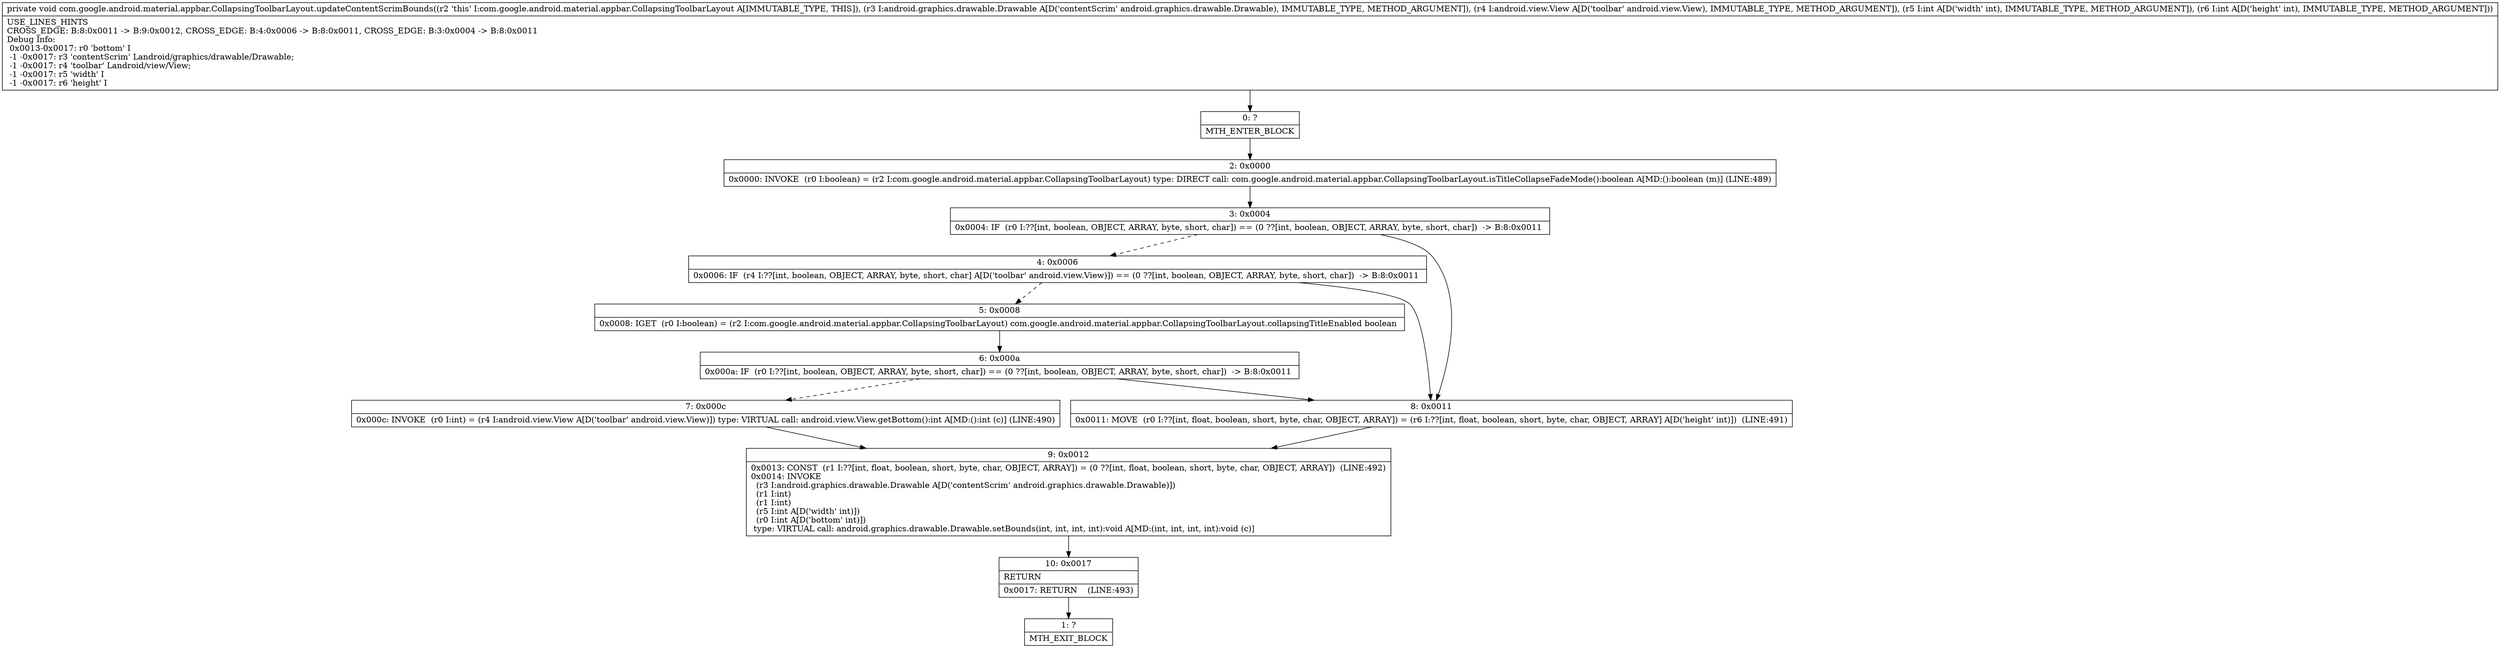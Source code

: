 digraph "CFG forcom.google.android.material.appbar.CollapsingToolbarLayout.updateContentScrimBounds(Landroid\/graphics\/drawable\/Drawable;Landroid\/view\/View;II)V" {
Node_0 [shape=record,label="{0\:\ ?|MTH_ENTER_BLOCK\l}"];
Node_2 [shape=record,label="{2\:\ 0x0000|0x0000: INVOKE  (r0 I:boolean) = (r2 I:com.google.android.material.appbar.CollapsingToolbarLayout) type: DIRECT call: com.google.android.material.appbar.CollapsingToolbarLayout.isTitleCollapseFadeMode():boolean A[MD:():boolean (m)] (LINE:489)\l}"];
Node_3 [shape=record,label="{3\:\ 0x0004|0x0004: IF  (r0 I:??[int, boolean, OBJECT, ARRAY, byte, short, char]) == (0 ??[int, boolean, OBJECT, ARRAY, byte, short, char])  \-\> B:8:0x0011 \l}"];
Node_4 [shape=record,label="{4\:\ 0x0006|0x0006: IF  (r4 I:??[int, boolean, OBJECT, ARRAY, byte, short, char] A[D('toolbar' android.view.View)]) == (0 ??[int, boolean, OBJECT, ARRAY, byte, short, char])  \-\> B:8:0x0011 \l}"];
Node_5 [shape=record,label="{5\:\ 0x0008|0x0008: IGET  (r0 I:boolean) = (r2 I:com.google.android.material.appbar.CollapsingToolbarLayout) com.google.android.material.appbar.CollapsingToolbarLayout.collapsingTitleEnabled boolean \l}"];
Node_6 [shape=record,label="{6\:\ 0x000a|0x000a: IF  (r0 I:??[int, boolean, OBJECT, ARRAY, byte, short, char]) == (0 ??[int, boolean, OBJECT, ARRAY, byte, short, char])  \-\> B:8:0x0011 \l}"];
Node_7 [shape=record,label="{7\:\ 0x000c|0x000c: INVOKE  (r0 I:int) = (r4 I:android.view.View A[D('toolbar' android.view.View)]) type: VIRTUAL call: android.view.View.getBottom():int A[MD:():int (c)] (LINE:490)\l}"];
Node_9 [shape=record,label="{9\:\ 0x0012|0x0013: CONST  (r1 I:??[int, float, boolean, short, byte, char, OBJECT, ARRAY]) = (0 ??[int, float, boolean, short, byte, char, OBJECT, ARRAY])  (LINE:492)\l0x0014: INVOKE  \l  (r3 I:android.graphics.drawable.Drawable A[D('contentScrim' android.graphics.drawable.Drawable)])\l  (r1 I:int)\l  (r1 I:int)\l  (r5 I:int A[D('width' int)])\l  (r0 I:int A[D('bottom' int)])\l type: VIRTUAL call: android.graphics.drawable.Drawable.setBounds(int, int, int, int):void A[MD:(int, int, int, int):void (c)]\l}"];
Node_10 [shape=record,label="{10\:\ 0x0017|RETURN\l|0x0017: RETURN    (LINE:493)\l}"];
Node_1 [shape=record,label="{1\:\ ?|MTH_EXIT_BLOCK\l}"];
Node_8 [shape=record,label="{8\:\ 0x0011|0x0011: MOVE  (r0 I:??[int, float, boolean, short, byte, char, OBJECT, ARRAY]) = (r6 I:??[int, float, boolean, short, byte, char, OBJECT, ARRAY] A[D('height' int)])  (LINE:491)\l}"];
MethodNode[shape=record,label="{private void com.google.android.material.appbar.CollapsingToolbarLayout.updateContentScrimBounds((r2 'this' I:com.google.android.material.appbar.CollapsingToolbarLayout A[IMMUTABLE_TYPE, THIS]), (r3 I:android.graphics.drawable.Drawable A[D('contentScrim' android.graphics.drawable.Drawable), IMMUTABLE_TYPE, METHOD_ARGUMENT]), (r4 I:android.view.View A[D('toolbar' android.view.View), IMMUTABLE_TYPE, METHOD_ARGUMENT]), (r5 I:int A[D('width' int), IMMUTABLE_TYPE, METHOD_ARGUMENT]), (r6 I:int A[D('height' int), IMMUTABLE_TYPE, METHOD_ARGUMENT]))  | USE_LINES_HINTS\lCROSS_EDGE: B:8:0x0011 \-\> B:9:0x0012, CROSS_EDGE: B:4:0x0006 \-\> B:8:0x0011, CROSS_EDGE: B:3:0x0004 \-\> B:8:0x0011\lDebug Info:\l  0x0013\-0x0017: r0 'bottom' I\l  \-1 \-0x0017: r3 'contentScrim' Landroid\/graphics\/drawable\/Drawable;\l  \-1 \-0x0017: r4 'toolbar' Landroid\/view\/View;\l  \-1 \-0x0017: r5 'width' I\l  \-1 \-0x0017: r6 'height' I\l}"];
MethodNode -> Node_0;Node_0 -> Node_2;
Node_2 -> Node_3;
Node_3 -> Node_4[style=dashed];
Node_3 -> Node_8;
Node_4 -> Node_5[style=dashed];
Node_4 -> Node_8;
Node_5 -> Node_6;
Node_6 -> Node_7[style=dashed];
Node_6 -> Node_8;
Node_7 -> Node_9;
Node_9 -> Node_10;
Node_10 -> Node_1;
Node_8 -> Node_9;
}

